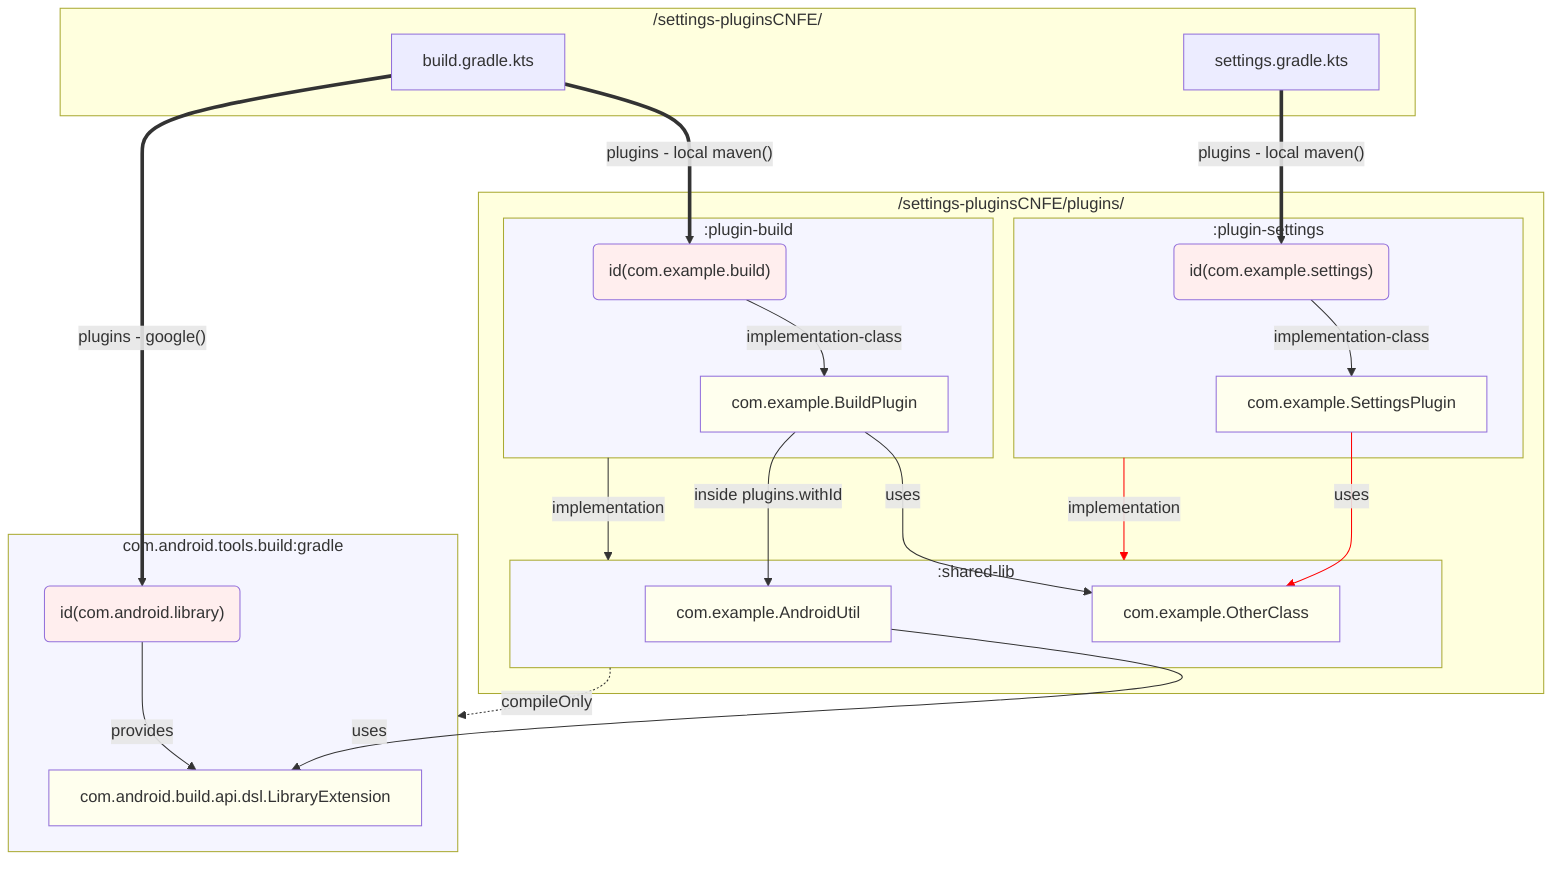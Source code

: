 graph TD
    subgraph "/settings-pluginsCNFE/plugins/"
        subgraph ":plugin-build"
            com.example.build("id(com.example.build)")
            com.example.BuildPlugin
            com.example.build -- "implementation-class" --> com.example.BuildPlugin
        end
        subgraph ":plugin-settings"
            com.example.settings("id(com.example.settings)")
            com.example.SettingsPlugin
            com.example.settings -- "implementation-class" --> com.example.SettingsPlugin
        end
        subgraph ":shared-lib"
            com.example.AndroidUtil
            com.example.OtherClass
        end
        :plugin-build -- "implementation" --> :shared-lib
        :plugin-settings -- "implementation" --> :shared-lib
        com.example.BuildPlugin -- "uses" --> com.example.OtherClass
        com.example.BuildPlugin -- "inside plugins.withId" --> com.example.AndroidUtil
        com.example.SettingsPlugin -- "uses" --> com.example.OtherClass
    end
    :shared-lib -. "compileOnly" .-> com.android.tools.build:gradle
    com.example.AndroidUtil -- "uses" --> com.android.build.api.dsl.LibraryExtension
    subgraph "com.android.tools.build:gradle"
        com.android.library("id(com.android.library)")
        com.android.build.api.dsl.LibraryExtension
        com.android.library -- "provides" --> com.android.build.api.dsl.LibraryExtension
    end
    subgraph "/settings-pluginsCNFE/"
        build.gradle.kts
        settings.gradle.kts
    end
    settings.gradle.kts == "plugins - local maven()" ==> com.example.settings
    build.gradle.kts == "plugins - local maven()" ==> com.example.build
    build.gradle.kts == "plugins - google()" ==> com.android.library

    classDef Plugin fill:#fee
    class com.example.settings Plugin
    class com.example.build Plugin
    class com.android.library Plugin
    classDef Class fill:#ffe
    class com.example.BuildPlugin Class
    class com.example.SettingsPlugin Class
    class com.example.AndroidUtil Class
    class com.example.OtherClass Class
    class com.android.build.api.dsl.LibraryExtension Class
    classDef Library fill:#f5f5ff
    class :plugin-build Library
    class :plugin-settings Library
    class :shared-lib Library
    class com.android.tools.build:gradle Library
    linkStyle 3 stroke:red
    linkStyle 6 stroke:red
